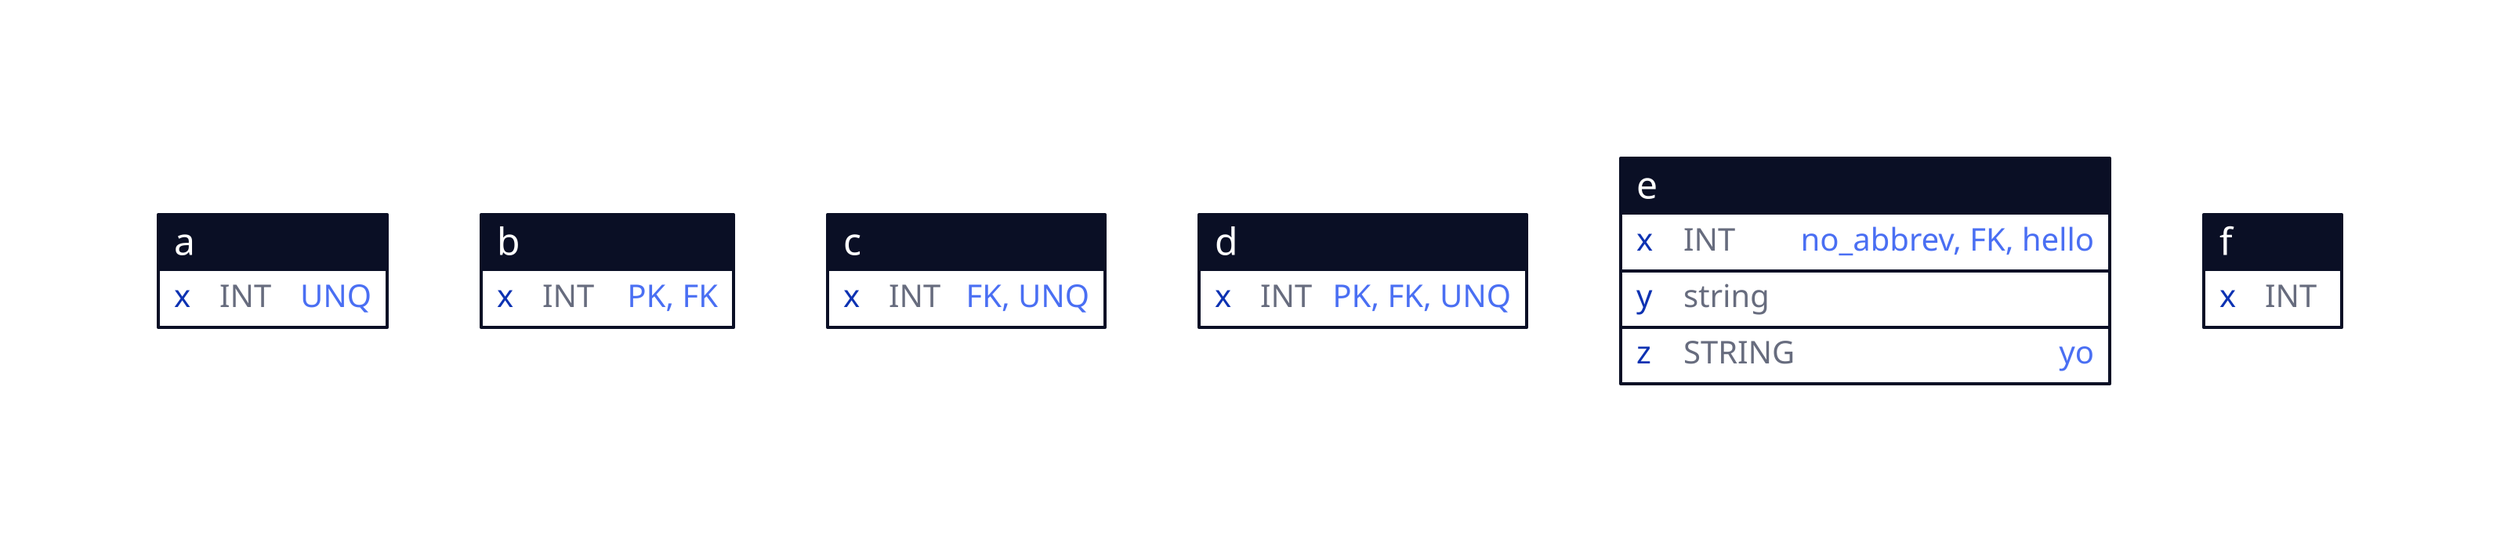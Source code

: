 
a: {
	shape: sql_table
	x: INT {constraint: unique}
}

b: {
	shape: sql_table
	x: INT {constraint: [primary_key; foreign_key]}
}

c: {
	shape: sql_table
	x: INT {constraint: [foreign_key; unique]}
}

d: {
	shape: sql_table
	x: INT {constraint: [primary_key; foreign_key; unique]}
}
e: {
	shape: sql_table
	x: INT {constraint: [no_abbrev; foreign_key; hello]}
	y: string
	z: STRING {constraint: yo}
}
f: {
	shape: sql_table
	x: INT
}
